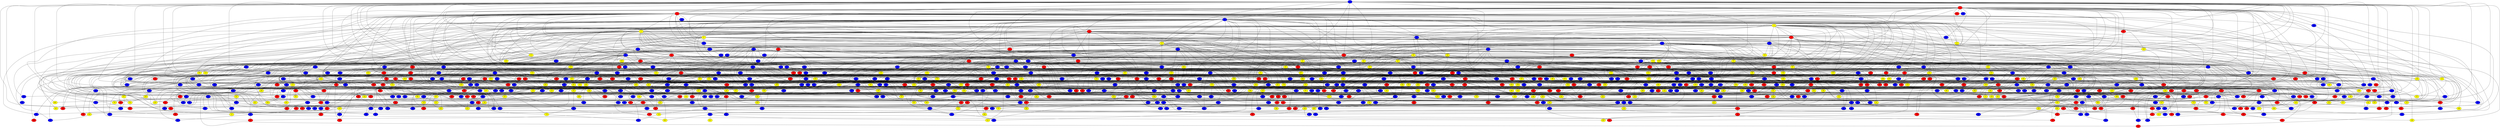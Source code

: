 graph {
0 [style = filled fillcolor = blue];
1 [style = filled fillcolor = red];
2 [style = filled fillcolor = red];
3 [style = filled fillcolor = blue];
4 [style = filled fillcolor = yellow];
5 [style = filled fillcolor = yellow];
6 [style = filled fillcolor = red];
7 [style = filled fillcolor = red];
8 [style = filled fillcolor = yellow];
9 [style = filled fillcolor = blue];
10 [style = filled fillcolor = red];
11 [style = filled fillcolor = blue];
12 [style = filled fillcolor = blue];
13 [style = filled fillcolor = blue];
14 [style = filled fillcolor = yellow];
15 [style = filled fillcolor = blue];
16 [style = filled fillcolor = red];
17 [style = filled fillcolor = blue];
18 [style = filled fillcolor = red];
19 [style = filled fillcolor = blue];
20 [style = filled fillcolor = blue];
21 [style = filled fillcolor = blue];
22 [style = filled fillcolor = blue];
23 [style = filled fillcolor = blue];
24 [style = filled fillcolor = yellow];
25 [style = filled fillcolor = red];
26 [style = filled fillcolor = yellow];
27 [style = filled fillcolor = blue];
28 [style = filled fillcolor = blue];
29 [style = filled fillcolor = blue];
30 [style = filled fillcolor = blue];
31 [style = filled fillcolor = blue];
32 [style = filled fillcolor = blue];
33 [style = filled fillcolor = yellow];
34 [style = filled fillcolor = yellow];
35 [style = filled fillcolor = blue];
36 [style = filled fillcolor = yellow];
37 [style = filled fillcolor = blue];
38 [style = filled fillcolor = red];
39 [style = filled fillcolor = blue];
40 [style = filled fillcolor = red];
41 [style = filled fillcolor = blue];
42 [style = filled fillcolor = red];
43 [style = filled fillcolor = yellow];
44 [style = filled fillcolor = blue];
45 [style = filled fillcolor = blue];
46 [style = filled fillcolor = yellow];
47 [style = filled fillcolor = red];
48 [style = filled fillcolor = yellow];
49 [style = filled fillcolor = yellow];
50 [style = filled fillcolor = blue];
51 [style = filled fillcolor = red];
52 [style = filled fillcolor = red];
53 [style = filled fillcolor = blue];
54 [style = filled fillcolor = red];
55 [style = filled fillcolor = blue];
56 [style = filled fillcolor = yellow];
57 [style = filled fillcolor = red];
58 [style = filled fillcolor = red];
59 [style = filled fillcolor = yellow];
60 [style = filled fillcolor = blue];
61 [style = filled fillcolor = blue];
62 [style = filled fillcolor = yellow];
63 [style = filled fillcolor = blue];
64 [style = filled fillcolor = red];
65 [style = filled fillcolor = red];
66 [style = filled fillcolor = yellow];
67 [style = filled fillcolor = blue];
68 [style = filled fillcolor = yellow];
69 [style = filled fillcolor = blue];
70 [style = filled fillcolor = red];
71 [style = filled fillcolor = blue];
72 [style = filled fillcolor = blue];
73 [style = filled fillcolor = yellow];
74 [style = filled fillcolor = yellow];
75 [style = filled fillcolor = yellow];
76 [style = filled fillcolor = blue];
77 [style = filled fillcolor = blue];
78 [style = filled fillcolor = red];
79 [style = filled fillcolor = blue];
80 [style = filled fillcolor = red];
81 [style = filled fillcolor = blue];
82 [style = filled fillcolor = red];
83 [style = filled fillcolor = yellow];
84 [style = filled fillcolor = yellow];
85 [style = filled fillcolor = blue];
86 [style = filled fillcolor = yellow];
87 [style = filled fillcolor = red];
88 [style = filled fillcolor = red];
89 [style = filled fillcolor = blue];
90 [style = filled fillcolor = yellow];
91 [style = filled fillcolor = blue];
92 [style = filled fillcolor = red];
93 [style = filled fillcolor = red];
94 [style = filled fillcolor = red];
95 [style = filled fillcolor = yellow];
96 [style = filled fillcolor = yellow];
97 [style = filled fillcolor = red];
98 [style = filled fillcolor = blue];
99 [style = filled fillcolor = red];
100 [style = filled fillcolor = yellow];
101 [style = filled fillcolor = yellow];
102 [style = filled fillcolor = red];
103 [style = filled fillcolor = yellow];
104 [style = filled fillcolor = red];
105 [style = filled fillcolor = red];
106 [style = filled fillcolor = blue];
107 [style = filled fillcolor = red];
108 [style = filled fillcolor = blue];
109 [style = filled fillcolor = blue];
110 [style = filled fillcolor = yellow];
111 [style = filled fillcolor = blue];
112 [style = filled fillcolor = blue];
113 [style = filled fillcolor = red];
114 [style = filled fillcolor = yellow];
115 [style = filled fillcolor = blue];
116 [style = filled fillcolor = yellow];
117 [style = filled fillcolor = blue];
118 [style = filled fillcolor = blue];
119 [style = filled fillcolor = red];
120 [style = filled fillcolor = blue];
121 [style = filled fillcolor = blue];
122 [style = filled fillcolor = blue];
123 [style = filled fillcolor = blue];
124 [style = filled fillcolor = blue];
125 [style = filled fillcolor = blue];
126 [style = filled fillcolor = blue];
127 [style = filled fillcolor = blue];
128 [style = filled fillcolor = blue];
129 [style = filled fillcolor = blue];
130 [style = filled fillcolor = red];
131 [style = filled fillcolor = red];
132 [style = filled fillcolor = blue];
133 [style = filled fillcolor = yellow];
134 [style = filled fillcolor = blue];
135 [style = filled fillcolor = red];
136 [style = filled fillcolor = yellow];
137 [style = filled fillcolor = yellow];
138 [style = filled fillcolor = red];
139 [style = filled fillcolor = blue];
140 [style = filled fillcolor = red];
141 [style = filled fillcolor = yellow];
142 [style = filled fillcolor = yellow];
143 [style = filled fillcolor = blue];
144 [style = filled fillcolor = blue];
145 [style = filled fillcolor = yellow];
146 [style = filled fillcolor = blue];
147 [style = filled fillcolor = yellow];
148 [style = filled fillcolor = blue];
149 [style = filled fillcolor = blue];
150 [style = filled fillcolor = blue];
151 [style = filled fillcolor = red];
152 [style = filled fillcolor = red];
153 [style = filled fillcolor = yellow];
154 [style = filled fillcolor = blue];
155 [style = filled fillcolor = yellow];
156 [style = filled fillcolor = red];
157 [style = filled fillcolor = red];
158 [style = filled fillcolor = red];
159 [style = filled fillcolor = yellow];
160 [style = filled fillcolor = yellow];
161 [style = filled fillcolor = red];
162 [style = filled fillcolor = blue];
163 [style = filled fillcolor = blue];
164 [style = filled fillcolor = red];
165 [style = filled fillcolor = yellow];
166 [style = filled fillcolor = blue];
167 [style = filled fillcolor = yellow];
168 [style = filled fillcolor = blue];
169 [style = filled fillcolor = blue];
170 [style = filled fillcolor = blue];
171 [style = filled fillcolor = blue];
172 [style = filled fillcolor = blue];
173 [style = filled fillcolor = blue];
174 [style = filled fillcolor = blue];
175 [style = filled fillcolor = red];
176 [style = filled fillcolor = yellow];
177 [style = filled fillcolor = yellow];
178 [style = filled fillcolor = red];
179 [style = filled fillcolor = red];
180 [style = filled fillcolor = yellow];
181 [style = filled fillcolor = blue];
182 [style = filled fillcolor = red];
183 [style = filled fillcolor = blue];
184 [style = filled fillcolor = blue];
185 [style = filled fillcolor = blue];
186 [style = filled fillcolor = red];
187 [style = filled fillcolor = blue];
188 [style = filled fillcolor = red];
189 [style = filled fillcolor = yellow];
190 [style = filled fillcolor = blue];
191 [style = filled fillcolor = red];
192 [style = filled fillcolor = blue];
193 [style = filled fillcolor = red];
194 [style = filled fillcolor = blue];
195 [style = filled fillcolor = red];
196 [style = filled fillcolor = blue];
197 [style = filled fillcolor = red];
198 [style = filled fillcolor = blue];
199 [style = filled fillcolor = yellow];
200 [style = filled fillcolor = red];
201 [style = filled fillcolor = blue];
202 [style = filled fillcolor = red];
203 [style = filled fillcolor = yellow];
204 [style = filled fillcolor = blue];
205 [style = filled fillcolor = yellow];
206 [style = filled fillcolor = blue];
207 [style = filled fillcolor = blue];
208 [style = filled fillcolor = blue];
209 [style = filled fillcolor = blue];
210 [style = filled fillcolor = yellow];
211 [style = filled fillcolor = blue];
212 [style = filled fillcolor = yellow];
213 [style = filled fillcolor = blue];
214 [style = filled fillcolor = yellow];
215 [style = filled fillcolor = blue];
216 [style = filled fillcolor = blue];
217 [style = filled fillcolor = blue];
218 [style = filled fillcolor = blue];
219 [style = filled fillcolor = blue];
220 [style = filled fillcolor = blue];
221 [style = filled fillcolor = yellow];
222 [style = filled fillcolor = yellow];
223 [style = filled fillcolor = blue];
224 [style = filled fillcolor = blue];
225 [style = filled fillcolor = yellow];
226 [style = filled fillcolor = blue];
227 [style = filled fillcolor = blue];
228 [style = filled fillcolor = yellow];
229 [style = filled fillcolor = blue];
230 [style = filled fillcolor = blue];
231 [style = filled fillcolor = blue];
232 [style = filled fillcolor = blue];
233 [style = filled fillcolor = red];
234 [style = filled fillcolor = blue];
235 [style = filled fillcolor = blue];
236 [style = filled fillcolor = yellow];
237 [style = filled fillcolor = yellow];
238 [style = filled fillcolor = red];
239 [style = filled fillcolor = blue];
240 [style = filled fillcolor = yellow];
241 [style = filled fillcolor = blue];
242 [style = filled fillcolor = blue];
243 [style = filled fillcolor = red];
244 [style = filled fillcolor = blue];
245 [style = filled fillcolor = yellow];
246 [style = filled fillcolor = blue];
247 [style = filled fillcolor = yellow];
248 [style = filled fillcolor = red];
249 [style = filled fillcolor = yellow];
250 [style = filled fillcolor = yellow];
251 [style = filled fillcolor = yellow];
252 [style = filled fillcolor = yellow];
253 [style = filled fillcolor = blue];
254 [style = filled fillcolor = blue];
255 [style = filled fillcolor = blue];
256 [style = filled fillcolor = yellow];
257 [style = filled fillcolor = yellow];
258 [style = filled fillcolor = blue];
259 [style = filled fillcolor = blue];
260 [style = filled fillcolor = yellow];
261 [style = filled fillcolor = red];
262 [style = filled fillcolor = blue];
263 [style = filled fillcolor = blue];
264 [style = filled fillcolor = blue];
265 [style = filled fillcolor = blue];
266 [style = filled fillcolor = yellow];
267 [style = filled fillcolor = yellow];
268 [style = filled fillcolor = blue];
269 [style = filled fillcolor = yellow];
270 [style = filled fillcolor = red];
271 [style = filled fillcolor = red];
272 [style = filled fillcolor = yellow];
273 [style = filled fillcolor = yellow];
274 [style = filled fillcolor = blue];
275 [style = filled fillcolor = red];
276 [style = filled fillcolor = yellow];
277 [style = filled fillcolor = blue];
278 [style = filled fillcolor = red];
279 [style = filled fillcolor = red];
280 [style = filled fillcolor = yellow];
281 [style = filled fillcolor = yellow];
282 [style = filled fillcolor = red];
283 [style = filled fillcolor = red];
284 [style = filled fillcolor = blue];
285 [style = filled fillcolor = yellow];
286 [style = filled fillcolor = blue];
287 [style = filled fillcolor = yellow];
288 [style = filled fillcolor = yellow];
289 [style = filled fillcolor = blue];
290 [style = filled fillcolor = blue];
291 [style = filled fillcolor = blue];
292 [style = filled fillcolor = blue];
293 [style = filled fillcolor = red];
294 [style = filled fillcolor = blue];
295 [style = filled fillcolor = red];
296 [style = filled fillcolor = blue];
297 [style = filled fillcolor = blue];
298 [style = filled fillcolor = red];
299 [style = filled fillcolor = blue];
300 [style = filled fillcolor = blue];
301 [style = filled fillcolor = yellow];
302 [style = filled fillcolor = blue];
303 [style = filled fillcolor = red];
304 [style = filled fillcolor = blue];
305 [style = filled fillcolor = yellow];
306 [style = filled fillcolor = blue];
307 [style = filled fillcolor = blue];
308 [style = filled fillcolor = blue];
309 [style = filled fillcolor = yellow];
310 [style = filled fillcolor = yellow];
311 [style = filled fillcolor = blue];
312 [style = filled fillcolor = yellow];
313 [style = filled fillcolor = blue];
314 [style = filled fillcolor = blue];
315 [style = filled fillcolor = red];
316 [style = filled fillcolor = blue];
317 [style = filled fillcolor = blue];
318 [style = filled fillcolor = blue];
319 [style = filled fillcolor = blue];
320 [style = filled fillcolor = blue];
321 [style = filled fillcolor = blue];
322 [style = filled fillcolor = red];
323 [style = filled fillcolor = yellow];
324 [style = filled fillcolor = blue];
325 [style = filled fillcolor = yellow];
326 [style = filled fillcolor = blue];
327 [style = filled fillcolor = red];
328 [style = filled fillcolor = red];
329 [style = filled fillcolor = blue];
330 [style = filled fillcolor = yellow];
331 [style = filled fillcolor = red];
332 [style = filled fillcolor = red];
333 [style = filled fillcolor = red];
334 [style = filled fillcolor = blue];
335 [style = filled fillcolor = blue];
336 [style = filled fillcolor = blue];
337 [style = filled fillcolor = red];
338 [style = filled fillcolor = blue];
339 [style = filled fillcolor = red];
340 [style = filled fillcolor = blue];
341 [style = filled fillcolor = blue];
342 [style = filled fillcolor = red];
343 [style = filled fillcolor = yellow];
344 [style = filled fillcolor = blue];
345 [style = filled fillcolor = yellow];
346 [style = filled fillcolor = yellow];
347 [style = filled fillcolor = blue];
348 [style = filled fillcolor = yellow];
349 [style = filled fillcolor = blue];
350 [style = filled fillcolor = blue];
351 [style = filled fillcolor = blue];
352 [style = filled fillcolor = red];
353 [style = filled fillcolor = blue];
354 [style = filled fillcolor = blue];
355 [style = filled fillcolor = blue];
356 [style = filled fillcolor = yellow];
357 [style = filled fillcolor = red];
358 [style = filled fillcolor = blue];
359 [style = filled fillcolor = yellow];
360 [style = filled fillcolor = blue];
361 [style = filled fillcolor = blue];
362 [style = filled fillcolor = red];
363 [style = filled fillcolor = yellow];
364 [style = filled fillcolor = red];
365 [style = filled fillcolor = yellow];
366 [style = filled fillcolor = blue];
367 [style = filled fillcolor = red];
368 [style = filled fillcolor = yellow];
369 [style = filled fillcolor = blue];
370 [style = filled fillcolor = yellow];
371 [style = filled fillcolor = red];
372 [style = filled fillcolor = red];
373 [style = filled fillcolor = blue];
374 [style = filled fillcolor = yellow];
375 [style = filled fillcolor = red];
376 [style = filled fillcolor = blue];
377 [style = filled fillcolor = yellow];
378 [style = filled fillcolor = red];
379 [style = filled fillcolor = blue];
380 [style = filled fillcolor = red];
381 [style = filled fillcolor = blue];
382 [style = filled fillcolor = yellow];
383 [style = filled fillcolor = red];
384 [style = filled fillcolor = red];
385 [style = filled fillcolor = yellow];
386 [style = filled fillcolor = blue];
387 [style = filled fillcolor = yellow];
388 [style = filled fillcolor = red];
389 [style = filled fillcolor = blue];
390 [style = filled fillcolor = blue];
391 [style = filled fillcolor = yellow];
392 [style = filled fillcolor = blue];
393 [style = filled fillcolor = red];
394 [style = filled fillcolor = yellow];
395 [style = filled fillcolor = blue];
396 [style = filled fillcolor = red];
397 [style = filled fillcolor = blue];
398 [style = filled fillcolor = blue];
399 [style = filled fillcolor = yellow];
400 [style = filled fillcolor = red];
401 [style = filled fillcolor = blue];
402 [style = filled fillcolor = blue];
403 [style = filled fillcolor = blue];
404 [style = filled fillcolor = blue];
405 [style = filled fillcolor = yellow];
406 [style = filled fillcolor = blue];
407 [style = filled fillcolor = yellow];
408 [style = filled fillcolor = blue];
409 [style = filled fillcolor = yellow];
410 [style = filled fillcolor = blue];
411 [style = filled fillcolor = blue];
412 [style = filled fillcolor = red];
413 [style = filled fillcolor = yellow];
414 [style = filled fillcolor = blue];
415 [style = filled fillcolor = red];
416 [style = filled fillcolor = yellow];
417 [style = filled fillcolor = red];
418 [style = filled fillcolor = red];
419 [style = filled fillcolor = yellow];
420 [style = filled fillcolor = red];
421 [style = filled fillcolor = blue];
422 [style = filled fillcolor = red];
423 [style = filled fillcolor = yellow];
424 [style = filled fillcolor = blue];
425 [style = filled fillcolor = red];
426 [style = filled fillcolor = red];
427 [style = filled fillcolor = red];
428 [style = filled fillcolor = yellow];
429 [style = filled fillcolor = yellow];
430 [style = filled fillcolor = red];
431 [style = filled fillcolor = blue];
432 [style = filled fillcolor = blue];
433 [style = filled fillcolor = blue];
434 [style = filled fillcolor = blue];
435 [style = filled fillcolor = yellow];
436 [style = filled fillcolor = red];
437 [style = filled fillcolor = yellow];
438 [style = filled fillcolor = yellow];
439 [style = filled fillcolor = blue];
440 [style = filled fillcolor = blue];
441 [style = filled fillcolor = red];
442 [style = filled fillcolor = red];
443 [style = filled fillcolor = blue];
444 [style = filled fillcolor = yellow];
445 [style = filled fillcolor = red];
446 [style = filled fillcolor = red];
447 [style = filled fillcolor = yellow];
448 [style = filled fillcolor = red];
449 [style = filled fillcolor = blue];
450 [style = filled fillcolor = blue];
451 [style = filled fillcolor = red];
452 [style = filled fillcolor = blue];
453 [style = filled fillcolor = yellow];
454 [style = filled fillcolor = blue];
455 [style = filled fillcolor = red];
456 [style = filled fillcolor = blue];
457 [style = filled fillcolor = yellow];
458 [style = filled fillcolor = red];
459 [style = filled fillcolor = blue];
460 [style = filled fillcolor = red];
461 [style = filled fillcolor = red];
462 [style = filled fillcolor = blue];
463 [style = filled fillcolor = yellow];
464 [style = filled fillcolor = blue];
465 [style = filled fillcolor = blue];
466 [style = filled fillcolor = red];
467 [style = filled fillcolor = blue];
468 [style = filled fillcolor = yellow];
469 [style = filled fillcolor = blue];
470 [style = filled fillcolor = blue];
471 [style = filled fillcolor = yellow];
472 [style = filled fillcolor = blue];
473 [style = filled fillcolor = blue];
474 [style = filled fillcolor = blue];
475 [style = filled fillcolor = blue];
476 [style = filled fillcolor = blue];
477 [style = filled fillcolor = yellow];
478 [style = filled fillcolor = yellow];
479 [style = filled fillcolor = blue];
480 [style = filled fillcolor = blue];
481 [style = filled fillcolor = blue];
482 [style = filled fillcolor = red];
483 [style = filled fillcolor = blue];
484 [style = filled fillcolor = blue];
485 [style = filled fillcolor = yellow];
486 [style = filled fillcolor = blue];
487 [style = filled fillcolor = blue];
488 [style = filled fillcolor = yellow];
489 [style = filled fillcolor = red];
490 [style = filled fillcolor = blue];
491 [style = filled fillcolor = yellow];
492 [style = filled fillcolor = red];
493 [style = filled fillcolor = blue];
494 [style = filled fillcolor = yellow];
495 [style = filled fillcolor = blue];
496 [style = filled fillcolor = blue];
497 [style = filled fillcolor = blue];
498 [style = filled fillcolor = red];
499 [style = filled fillcolor = blue];
500 [style = filled fillcolor = red];
501 [style = filled fillcolor = yellow];
502 [style = filled fillcolor = blue];
503 [style = filled fillcolor = blue];
504 [style = filled fillcolor = yellow];
505 [style = filled fillcolor = blue];
506 [style = filled fillcolor = red];
507 [style = filled fillcolor = yellow];
508 [style = filled fillcolor = yellow];
509 [style = filled fillcolor = yellow];
510 [style = filled fillcolor = yellow];
511 [style = filled fillcolor = yellow];
512 [style = filled fillcolor = blue];
513 [style = filled fillcolor = red];
514 [style = filled fillcolor = blue];
515 [style = filled fillcolor = yellow];
516 [style = filled fillcolor = red];
517 [style = filled fillcolor = blue];
518 [style = filled fillcolor = red];
519 [style = filled fillcolor = yellow];
520 [style = filled fillcolor = yellow];
521 [style = filled fillcolor = red];
522 [style = filled fillcolor = red];
523 [style = filled fillcolor = blue];
524 [style = filled fillcolor = red];
525 [style = filled fillcolor = yellow];
526 [style = filled fillcolor = yellow];
527 [style = filled fillcolor = red];
528 [style = filled fillcolor = yellow];
529 [style = filled fillcolor = yellow];
530 [style = filled fillcolor = red];
531 [style = filled fillcolor = red];
532 [style = filled fillcolor = red];
533 [style = filled fillcolor = blue];
534 [style = filled fillcolor = red];
535 [style = filled fillcolor = blue];
536 [style = filled fillcolor = blue];
537 [style = filled fillcolor = blue];
538 [style = filled fillcolor = blue];
539 [style = filled fillcolor = yellow];
540 [style = filled fillcolor = red];
541 [style = filled fillcolor = yellow];
542 [style = filled fillcolor = yellow];
543 [style = filled fillcolor = yellow];
544 [style = filled fillcolor = red];
545 [style = filled fillcolor = blue];
546 [style = filled fillcolor = yellow];
547 [style = filled fillcolor = red];
548 [style = filled fillcolor = blue];
549 [style = filled fillcolor = yellow];
550 [style = filled fillcolor = yellow];
551 [style = filled fillcolor = red];
552 [style = filled fillcolor = blue];
553 [style = filled fillcolor = yellow];
554 [style = filled fillcolor = red];
555 [style = filled fillcolor = red];
556 [style = filled fillcolor = blue];
557 [style = filled fillcolor = red];
558 [style = filled fillcolor = blue];
559 [style = filled fillcolor = blue];
560 [style = filled fillcolor = yellow];
561 [style = filled fillcolor = yellow];
562 [style = filled fillcolor = blue];
563 [style = filled fillcolor = red];
564 [style = filled fillcolor = red];
565 [style = filled fillcolor = blue];
566 [style = filled fillcolor = blue];
567 [style = filled fillcolor = yellow];
568 [style = filled fillcolor = blue];
569 [style = filled fillcolor = blue];
570 [style = filled fillcolor = blue];
571 [style = filled fillcolor = blue];
572 [style = filled fillcolor = blue];
573 [style = filled fillcolor = blue];
574 [style = filled fillcolor = red];
575 [style = filled fillcolor = blue];
576 [style = filled fillcolor = blue];
577 [style = filled fillcolor = blue];
578 [style = filled fillcolor = yellow];
579 [style = filled fillcolor = red];
580 [style = filled fillcolor = blue];
581 [style = filled fillcolor = blue];
582 [style = filled fillcolor = red];
583 [style = filled fillcolor = blue];
584 [style = filled fillcolor = red];
585 [style = filled fillcolor = blue];
586 [style = filled fillcolor = blue];
587 [style = filled fillcolor = yellow];
588 [style = filled fillcolor = yellow];
589 [style = filled fillcolor = red];
590 [style = filled fillcolor = red];
591 [style = filled fillcolor = red];
592 [style = filled fillcolor = blue];
593 [style = filled fillcolor = blue];
594 [style = filled fillcolor = red];
595 [style = filled fillcolor = yellow];
596 [style = filled fillcolor = red];
597 [style = filled fillcolor = red];
598 [style = filled fillcolor = yellow];
599 [style = filled fillcolor = yellow];
600 [style = filled fillcolor = yellow];
601 [style = filled fillcolor = yellow];
602 [style = filled fillcolor = blue];
603 [style = filled fillcolor = yellow];
604 [style = filled fillcolor = blue];
605 [style = filled fillcolor = yellow];
606 [style = filled fillcolor = blue];
607 [style = filled fillcolor = red];
608 [style = filled fillcolor = red];
609 [style = filled fillcolor = yellow];
610 [style = filled fillcolor = blue];
611 [style = filled fillcolor = yellow];
612 [style = filled fillcolor = yellow];
613 [style = filled fillcolor = blue];
614 [style = filled fillcolor = yellow];
615 [style = filled fillcolor = blue];
616 [style = filled fillcolor = blue];
617 [style = filled fillcolor = blue];
618 [style = filled fillcolor = blue];
619 [style = filled fillcolor = yellow];
620 [style = filled fillcolor = blue];
621 [style = filled fillcolor = red];
622 [style = filled fillcolor = red];
623 [style = filled fillcolor = blue];
624 [style = filled fillcolor = red];
625 [style = filled fillcolor = red];
626 [style = filled fillcolor = blue];
627 [style = filled fillcolor = yellow];
628 [style = filled fillcolor = yellow];
629 [style = filled fillcolor = blue];
630 [style = filled fillcolor = blue];
631 [style = filled fillcolor = blue];
632 [style = filled fillcolor = yellow];
633 [style = filled fillcolor = red];
634 [style = filled fillcolor = red];
635 [style = filled fillcolor = yellow];
636 [style = filled fillcolor = blue];
637 [style = filled fillcolor = blue];
638 [style = filled fillcolor = yellow];
639 [style = filled fillcolor = blue];
640 [style = filled fillcolor = yellow];
641 [style = filled fillcolor = red];
642 [style = filled fillcolor = blue];
643 [style = filled fillcolor = red];
644 [style = filled fillcolor = yellow];
645 [style = filled fillcolor = yellow];
646 [style = filled fillcolor = red];
647 [style = filled fillcolor = red];
648 [style = filled fillcolor = yellow];
649 [style = filled fillcolor = yellow];
650 [style = filled fillcolor = blue];
651 [style = filled fillcolor = red];
652 [style = filled fillcolor = red];
653 [style = filled fillcolor = blue];
654 [style = filled fillcolor = blue];
655 [style = filled fillcolor = blue];
656 [style = filled fillcolor = yellow];
657 [style = filled fillcolor = blue];
658 [style = filled fillcolor = blue];
659 [style = filled fillcolor = blue];
660 [style = filled fillcolor = blue];
661 [style = filled fillcolor = blue];
662 [style = filled fillcolor = blue];
663 [style = filled fillcolor = blue];
664 [style = filled fillcolor = yellow];
665 [style = filled fillcolor = blue];
666 [style = filled fillcolor = yellow];
667 [style = filled fillcolor = red];
668 [style = filled fillcolor = blue];
669 [style = filled fillcolor = blue];
670 [style = filled fillcolor = red];
671 [style = filled fillcolor = red];
672 [style = filled fillcolor = blue];
673 [style = filled fillcolor = red];
674 [style = filled fillcolor = red];
675 [style = filled fillcolor = blue];
676 [style = filled fillcolor = red];
677 [style = filled fillcolor = blue];
678 [style = filled fillcolor = blue];
679 [style = filled fillcolor = blue];
680 [style = filled fillcolor = red];
681 [style = filled fillcolor = yellow];
682 [style = filled fillcolor = red];
683 [style = filled fillcolor = blue];
684 [style = filled fillcolor = yellow];
685 [style = filled fillcolor = yellow];
686 [style = filled fillcolor = blue];
687 [style = filled fillcolor = blue];
688 [style = filled fillcolor = red];
689 [style = filled fillcolor = blue];
690 [style = filled fillcolor = blue];
691 [style = filled fillcolor = red];
692 [style = filled fillcolor = red];
693 [style = filled fillcolor = yellow];
694 [style = filled fillcolor = red];
695 [style = filled fillcolor = red];
696 [style = filled fillcolor = blue];
697 [style = filled fillcolor = blue];
698 [style = filled fillcolor = yellow];
699 [style = filled fillcolor = blue];
700 [style = filled fillcolor = blue];
701 [style = filled fillcolor = blue];
702 [style = filled fillcolor = blue];
703 [style = filled fillcolor = blue];
704 [style = filled fillcolor = yellow];
705 [style = filled fillcolor = yellow];
706 [style = filled fillcolor = red];
707 [style = filled fillcolor = blue];
708 [style = filled fillcolor = yellow];
709 [style = filled fillcolor = yellow];
710 [style = filled fillcolor = blue];
711 [style = filled fillcolor = yellow];
712 [style = filled fillcolor = blue];
713 [style = filled fillcolor = blue];
714 [style = filled fillcolor = yellow];
715 [style = filled fillcolor = red];
716 [style = filled fillcolor = blue];
717 [style = filled fillcolor = yellow];
718 [style = filled fillcolor = yellow];
719 [style = filled fillcolor = blue];
720 [style = filled fillcolor = blue];
721 [style = filled fillcolor = yellow];
722 [style = filled fillcolor = blue];
723 [style = filled fillcolor = blue];
724 [style = filled fillcolor = red];
725 [style = filled fillcolor = blue];
726 [style = filled fillcolor = yellow];
727 [style = filled fillcolor = blue];
728 [style = filled fillcolor = red];
729 [style = filled fillcolor = red];
730 [style = filled fillcolor = blue];
731 [style = filled fillcolor = yellow];
732 [style = filled fillcolor = red];
733 [style = filled fillcolor = red];
734 [style = filled fillcolor = yellow];
735 [style = filled fillcolor = red];
736 [style = filled fillcolor = blue];
737 [style = filled fillcolor = blue];
738 [style = filled fillcolor = red];
739 [style = filled fillcolor = yellow];
740 [style = filled fillcolor = blue];
741 [style = filled fillcolor = blue];
742 [style = filled fillcolor = red];
743 [style = filled fillcolor = blue];
744 [style = filled fillcolor = yellow];
745 [style = filled fillcolor = yellow];
746 [style = filled fillcolor = blue];
747 [style = filled fillcolor = red];
748 [style = filled fillcolor = red];
749 [style = filled fillcolor = red];
750 [style = filled fillcolor = blue];
751 [style = filled fillcolor = yellow];
752 [style = filled fillcolor = yellow];
753 [style = filled fillcolor = yellow];
754 [style = filled fillcolor = blue];
755 [style = filled fillcolor = blue];
756 [style = filled fillcolor = blue];
757 [style = filled fillcolor = yellow];
758 [style = filled fillcolor = red];
759 [style = filled fillcolor = yellow];
760 [style = filled fillcolor = blue];
761 [style = filled fillcolor = yellow];
762 [style = filled fillcolor = blue];
763 [style = filled fillcolor = red];
764 [style = filled fillcolor = blue];
765 [style = filled fillcolor = yellow];
766 [style = filled fillcolor = blue];
767 [style = filled fillcolor = blue];
768 [style = filled fillcolor = red];
769 [style = filled fillcolor = red];
770 [style = filled fillcolor = blue];
771 [style = filled fillcolor = blue];
772 [style = filled fillcolor = red];
773 [style = filled fillcolor = yellow];
774 [style = filled fillcolor = blue];
775 [style = filled fillcolor = blue];
776 [style = filled fillcolor = yellow];
777 [style = filled fillcolor = blue];
778 [style = filled fillcolor = red];
779 [style = filled fillcolor = yellow];
780 [style = filled fillcolor = red];
781 [style = filled fillcolor = blue];
782 [style = filled fillcolor = blue];
783 [style = filled fillcolor = blue];
784 [style = filled fillcolor = red];
785 [style = filled fillcolor = red];
786 [style = filled fillcolor = blue];
787 [style = filled fillcolor = blue];
788 [style = filled fillcolor = blue];
789 [style = filled fillcolor = blue];
790 [style = filled fillcolor = yellow];
791 [style = filled fillcolor = blue];
792 [style = filled fillcolor = blue];
793 [style = filled fillcolor = blue];
794 [style = filled fillcolor = yellow];
795 [style = filled fillcolor = red];
796 [style = filled fillcolor = yellow];
797 [style = filled fillcolor = yellow];
798 [style = filled fillcolor = blue];
799 [style = filled fillcolor = yellow];
800 [style = filled fillcolor = yellow];
801 [style = filled fillcolor = blue];
802 [style = filled fillcolor = blue];
803 [style = filled fillcolor = blue];
804 [style = filled fillcolor = yellow];
805 [style = filled fillcolor = blue];
806 [style = filled fillcolor = red];
807 [style = filled fillcolor = yellow];
808 [style = filled fillcolor = blue];
809 [style = filled fillcolor = red];
810 [style = filled fillcolor = red];
811 [style = filled fillcolor = red];
812 [style = filled fillcolor = blue];
813 [style = filled fillcolor = blue];
814 [style = filled fillcolor = red];
815 [style = filled fillcolor = blue];
816 [style = filled fillcolor = blue];
817 [style = filled fillcolor = blue];
818 [style = filled fillcolor = blue];
819 [style = filled fillcolor = blue];
820 [style = filled fillcolor = blue];
821 [style = filled fillcolor = blue];
822 [style = filled fillcolor = red];
823 [style = filled fillcolor = yellow];
824 [style = filled fillcolor = yellow];
825 [style = filled fillcolor = yellow];
826 [style = filled fillcolor = blue];
827 [style = filled fillcolor = blue];
828 [style = filled fillcolor = red];
829 [style = filled fillcolor = yellow];
830 [style = filled fillcolor = red];
831 [style = filled fillcolor = blue];
832 [style = filled fillcolor = blue];
833 [style = filled fillcolor = blue];
834 [style = filled fillcolor = blue];
835 [style = filled fillcolor = blue];
836 [style = filled fillcolor = yellow];
837 [style = filled fillcolor = blue];
838 [style = filled fillcolor = yellow];
839 [style = filled fillcolor = yellow];
840 [style = filled fillcolor = blue];
841 [style = filled fillcolor = blue];
842 [style = filled fillcolor = yellow];
843 [style = filled fillcolor = red];
844 [style = filled fillcolor = blue];
845 [style = filled fillcolor = red];
846 [style = filled fillcolor = yellow];
847 [style = filled fillcolor = blue];
848 [style = filled fillcolor = red];
849 [style = filled fillcolor = blue];
850 [style = filled fillcolor = yellow];
851 [style = filled fillcolor = red];
852 [style = filled fillcolor = red];
853 [style = filled fillcolor = red];
854 [style = filled fillcolor = red];
855 [style = filled fillcolor = blue];
856 [style = filled fillcolor = blue];
0 -- 10;
0 -- 14;
0 -- 24;
0 -- 26;
0 -- 35;
0 -- 46;
0 -- 64;
0 -- 66;
0 -- 69;
0 -- 85;
0 -- 90;
0 -- 93;
0 -- 106;
0 -- 131;
0 -- 150;
0 -- 155;
0 -- 174;
0 -- 182;
0 -- 187;
0 -- 189;
0 -- 193;
0 -- 194;
0 -- 226;
0 -- 244;
0 -- 359;
0 -- 361;
0 -- 390;
0 -- 449;
0 -- 537;
0 -- 8;
0 -- 3;
0 -- 2;
0 -- 1;
0 -- 582;
0 -- 597;
0 -- 603;
0 -- 626;
0 -- 630;
0 -- 637;
0 -- 695;
0 -- 760;
0 -- 798;
0 -- 841;
0 -- 849;
1 -- 2;
1 -- 3;
1 -- 4;
1 -- 5;
1 -- 7;
1 -- 9;
1 -- 12;
1 -- 14;
1 -- 18;
1 -- 29;
1 -- 41;
1 -- 57;
1 -- 63;
1 -- 78;
1 -- 107;
1 -- 113;
1 -- 126;
1 -- 164;
1 -- 222;
1 -- 228;
1 -- 239;
1 -- 240;
1 -- 284;
1 -- 333;
1 -- 341;
1 -- 344;
1 -- 365;
1 -- 393;
1 -- 400;
1 -- 415;
1 -- 427;
1 -- 472;
1 -- 544;
1 -- 580;
1 -- 604;
1 -- 618;
1 -- 647;
1 -- 671;
1 -- 702;
1 -- 707;
1 -- 776;
1 -- 804;
1 -- 848;
2 -- 3;
2 -- 4;
2 -- 5;
2 -- 6;
2 -- 8;
2 -- 12;
2 -- 16;
2 -- 26;
2 -- 27;
2 -- 31;
2 -- 34;
2 -- 37;
2 -- 42;
2 -- 51;
2 -- 58;
2 -- 67;
2 -- 84;
2 -- 89;
2 -- 96;
2 -- 100;
2 -- 103;
2 -- 111;
2 -- 114;
2 -- 117;
2 -- 137;
2 -- 154;
2 -- 162;
2 -- 169;
2 -- 187;
2 -- 203;
2 -- 209;
2 -- 229;
2 -- 257;
2 -- 277;
2 -- 283;
2 -- 285;
2 -- 323;
2 -- 331;
2 -- 348;
2 -- 349;
2 -- 369;
2 -- 387;
2 -- 388;
2 -- 414;
2 -- 432;
2 -- 447;
2 -- 479;
2 -- 505;
2 -- 558;
2 -- 708;
2 -- 738;
2 -- 744;
2 -- 750;
2 -- 799;
2 -- 850;
3 -- 4;
3 -- 5;
3 -- 13;
3 -- 19;
3 -- 20;
3 -- 21;
3 -- 40;
3 -- 43;
3 -- 44;
3 -- 50;
3 -- 57;
3 -- 63;
3 -- 71;
3 -- 77;
3 -- 78;
3 -- 88;
3 -- 92;
3 -- 102;
3 -- 108;
3 -- 119;
3 -- 121;
3 -- 128;
3 -- 137;
3 -- 152;
3 -- 162;
3 -- 165;
3 -- 180;
3 -- 207;
3 -- 210;
3 -- 214;
3 -- 220;
3 -- 221;
3 -- 242;
3 -- 243;
3 -- 246;
3 -- 247;
3 -- 258;
3 -- 272;
3 -- 273;
3 -- 320;
3 -- 333;
3 -- 379;
3 -- 390;
3 -- 399;
3 -- 418;
3 -- 440;
3 -- 456;
3 -- 474;
3 -- 478;
3 -- 480;
3 -- 484;
3 -- 513;
3 -- 522;
3 -- 533;
3 -- 540;
3 -- 609;
3 -- 648;
3 -- 682;
3 -- 705;
3 -- 722;
3 -- 765;
3 -- 782;
3 -- 820;
3 -- 824;
3 -- 846;
4 -- 6;
4 -- 7;
4 -- 10;
4 -- 17;
4 -- 22;
4 -- 48;
4 -- 69;
4 -- 71;
4 -- 102;
4 -- 109;
4 -- 119;
4 -- 135;
4 -- 146;
4 -- 205;
4 -- 211;
4 -- 212;
4 -- 218;
4 -- 247;
4 -- 278;
4 -- 289;
4 -- 291;
4 -- 332;
4 -- 340;
4 -- 345;
4 -- 424;
4 -- 427;
4 -- 438;
4 -- 445;
4 -- 451;
4 -- 501;
4 -- 541;
4 -- 584;
4 -- 673;
4 -- 703;
4 -- 718;
4 -- 797;
4 -- 802;
5 -- 8;
5 -- 11;
5 -- 17;
5 -- 18;
5 -- 23;
5 -- 28;
5 -- 32;
5 -- 36;
5 -- 43;
5 -- 71;
5 -- 86;
5 -- 99;
5 -- 117;
5 -- 137;
5 -- 143;
5 -- 151;
5 -- 161;
5 -- 195;
5 -- 203;
5 -- 239;
5 -- 261;
5 -- 354;
5 -- 384;
5 -- 401;
5 -- 404;
5 -- 405;
5 -- 439;
5 -- 469;
5 -- 515;
5 -- 544;
5 -- 730;
5 -- 761;
5 -- 776;
6 -- 7;
6 -- 9;
6 -- 21;
6 -- 35;
6 -- 39;
6 -- 44;
6 -- 52;
6 -- 73;
6 -- 99;
6 -- 101;
6 -- 128;
6 -- 133;
6 -- 196;
6 -- 224;
6 -- 249;
6 -- 269;
6 -- 273;
6 -- 307;
6 -- 331;
6 -- 361;
6 -- 451;
6 -- 491;
6 -- 660;
6 -- 664;
6 -- 723;
6 -- 768;
7 -- 10;
7 -- 11;
7 -- 13;
7 -- 28;
7 -- 41;
7 -- 140;
7 -- 171;
7 -- 198;
7 -- 223;
7 -- 359;
7 -- 385;
7 -- 459;
7 -- 535;
7 -- 539;
7 -- 576;
7 -- 692;
7 -- 697;
7 -- 731;
8 -- 12;
8 -- 23;
8 -- 59;
8 -- 62;
8 -- 76;
8 -- 88;
8 -- 89;
8 -- 135;
8 -- 158;
8 -- 177;
8 -- 184;
8 -- 292;
8 -- 293;
8 -- 377;
8 -- 443;
8 -- 513;
8 -- 587;
8 -- 599;
8 -- 623;
8 -- 770;
9 -- 11;
9 -- 34;
9 -- 49;
9 -- 107;
9 -- 122;
9 -- 133;
9 -- 136;
9 -- 165;
9 -- 197;
9 -- 224;
9 -- 236;
9 -- 324;
9 -- 330;
9 -- 788;
10 -- 22;
10 -- 48;
10 -- 104;
10 -- 192;
10 -- 221;
10 -- 342;
10 -- 405;
10 -- 635;
11 -- 15;
11 -- 20;
11 -- 25;
11 -- 33;
11 -- 46;
11 -- 47;
11 -- 56;
11 -- 76;
11 -- 91;
11 -- 97;
11 -- 103;
11 -- 143;
11 -- 151;
11 -- 155;
11 -- 159;
11 -- 160;
11 -- 168;
11 -- 184;
11 -- 186;
11 -- 216;
11 -- 279;
11 -- 313;
11 -- 316;
11 -- 377;
11 -- 517;
11 -- 561;
11 -- 573;
11 -- 710;
11 -- 716;
11 -- 724;
11 -- 736;
11 -- 794;
11 -- 831;
11 -- 853;
12 -- 15;
12 -- 77;
12 -- 80;
12 -- 213;
12 -- 231;
12 -- 254;
13 -- 27;
13 -- 38;
13 -- 153;
13 -- 362;
13 -- 372;
13 -- 519;
13 -- 625;
13 -- 680;
13 -- 842;
14 -- 18;
14 -- 20;
14 -- 21;
14 -- 28;
14 -- 33;
14 -- 58;
14 -- 79;
14 -- 141;
14 -- 181;
14 -- 195;
14 -- 249;
14 -- 323;
14 -- 442;
14 -- 521;
14 -- 638;
14 -- 739;
14 -- 746;
15 -- 16;
15 -- 70;
15 -- 486;
15 -- 499;
15 -- 575;
16 -- 22;
16 -- 27;
16 -- 83;
16 -- 118;
16 -- 134;
16 -- 363;
16 -- 590;
16 -- 603;
17 -- 19;
17 -- 36;
17 -- 51;
17 -- 56;
17 -- 73;
17 -- 83;
17 -- 140;
17 -- 253;
17 -- 284;
17 -- 495;
17 -- 566;
17 -- 628;
17 -- 665;
17 -- 716;
17 -- 777;
18 -- 25;
18 -- 32;
18 -- 61;
18 -- 125;
18 -- 149;
18 -- 190;
18 -- 315;
18 -- 365;
18 -- 417;
18 -- 656;
18 -- 658;
18 -- 838;
19 -- 25;
19 -- 36;
19 -- 45;
19 -- 47;
19 -- 49;
19 -- 53;
19 -- 55;
19 -- 87;
19 -- 139;
19 -- 151;
19 -- 168;
19 -- 180;
19 -- 359;
19 -- 403;
19 -- 442;
19 -- 508;
19 -- 548;
19 -- 564;
19 -- 628;
19 -- 647;
20 -- 24;
20 -- 26;
20 -- 29;
20 -- 37;
20 -- 96;
20 -- 110;
20 -- 263;
20 -- 370;
20 -- 428;
20 -- 474;
20 -- 512;
20 -- 529;
20 -- 783;
21 -- 40;
21 -- 42;
21 -- 76;
21 -- 81;
21 -- 86;
21 -- 100;
21 -- 130;
21 -- 305;
21 -- 383;
21 -- 407;
21 -- 423;
21 -- 503;
21 -- 542;
21 -- 564;
22 -- 35;
22 -- 54;
22 -- 59;
22 -- 60;
22 -- 87;
22 -- 95;
22 -- 115;
22 -- 148;
22 -- 163;
22 -- 193;
22 -- 255;
22 -- 269;
22 -- 372;
22 -- 383;
22 -- 453;
22 -- 515;
22 -- 519;
22 -- 816;
23 -- 38;
23 -- 40;
23 -- 65;
23 -- 75;
23 -- 77;
23 -- 93;
23 -- 94;
23 -- 113;
23 -- 124;
23 -- 134;
23 -- 138;
23 -- 166;
23 -- 242;
23 -- 316;
23 -- 334;
23 -- 348;
23 -- 380;
23 -- 381;
23 -- 447;
23 -- 519;
23 -- 607;
23 -- 822;
23 -- 825;
23 -- 851;
24 -- 32;
24 -- 55;
24 -- 74;
24 -- 99;
24 -- 108;
24 -- 115;
24 -- 204;
24 -- 326;
24 -- 350;
24 -- 358;
24 -- 408;
24 -- 422;
24 -- 423;
24 -- 530;
24 -- 625;
24 -- 657;
25 -- 45;
25 -- 244;
25 -- 594;
26 -- 72;
26 -- 407;
26 -- 571;
26 -- 843;
27 -- 38;
27 -- 58;
27 -- 64;
27 -- 259;
27 -- 328;
27 -- 352;
27 -- 565;
27 -- 653;
27 -- 713;
27 -- 784;
27 -- 810;
28 -- 29;
28 -- 30;
28 -- 44;
28 -- 50;
28 -- 56;
28 -- 61;
28 -- 182;
28 -- 225;
28 -- 309;
28 -- 350;
28 -- 433;
28 -- 441;
28 -- 471;
28 -- 643;
28 -- 757;
28 -- 815;
29 -- 30;
29 -- 45;
29 -- 54;
29 -- 149;
29 -- 463;
30 -- 486;
30 -- 560;
31 -- 63;
31 -- 181;
31 -- 183;
31 -- 351;
31 -- 504;
31 -- 710;
31 -- 715;
32 -- 197;
32 -- 401;
32 -- 413;
32 -- 829;
33 -- 62;
33 -- 82;
33 -- 98;
33 -- 139;
33 -- 170;
33 -- 183;
33 -- 198;
33 -- 292;
33 -- 589;
33 -- 616;
34 -- 46;
34 -- 49;
34 -- 122;
34 -- 175;
34 -- 192;
34 -- 219;
34 -- 253;
34 -- 396;
34 -- 408;
34 -- 410;
34 -- 424;
34 -- 568;
34 -- 609;
34 -- 677;
35 -- 65;
35 -- 102;
35 -- 240;
35 -- 462;
35 -- 577;
36 -- 39;
36 -- 75;
36 -- 204;
36 -- 357;
36 -- 472;
36 -- 491;
36 -- 724;
36 -- 774;
36 -- 807;
37 -- 122;
37 -- 279;
37 -- 287;
37 -- 325;
37 -- 454;
38 -- 175;
38 -- 287;
38 -- 634;
38 -- 643;
38 -- 674;
39 -- 80;
39 -- 163;
39 -- 272;
39 -- 332;
39 -- 479;
39 -- 524;
39 -- 544;
39 -- 738;
39 -- 769;
39 -- 801;
40 -- 41;
40 -- 79;
40 -- 148;
40 -- 170;
40 -- 355;
40 -- 563;
40 -- 732;
41 -- 91;
41 -- 167;
41 -- 211;
41 -- 422;
41 -- 562;
41 -- 585;
41 -- 641;
41 -- 707;
42 -- 244;
42 -- 252;
42 -- 302;
42 -- 402;
42 -- 412;
42 -- 436;
42 -- 528;
42 -- 572;
42 -- 668;
42 -- 853;
43 -- 426;
43 -- 529;
43 -- 585;
44 -- 62;
44 -- 133;
44 -- 148;
44 -- 214;
44 -- 248;
44 -- 290;
44 -- 336;
44 -- 505;
45 -- 54;
45 -- 61;
45 -- 66;
45 -- 74;
45 -- 84;
45 -- 138;
45 -- 140;
45 -- 160;
45 -- 183;
45 -- 218;
45 -- 235;
45 -- 304;
45 -- 320;
45 -- 435;
45 -- 462;
45 -- 526;
45 -- 556;
45 -- 624;
45 -- 793;
45 -- 836;
45 -- 856;
46 -- 72;
46 -- 79;
46 -- 127;
46 -- 176;
46 -- 178;
46 -- 233;
46 -- 274;
46 -- 549;
46 -- 558;
46 -- 721;
46 -- 795;
47 -- 92;
47 -- 98;
47 -- 110;
47 -- 154;
47 -- 420;
47 -- 794;
48 -- 66;
48 -- 83;
48 -- 93;
48 -- 95;
48 -- 96;
48 -- 105;
48 -- 232;
48 -- 264;
48 -- 309;
48 -- 363;
48 -- 399;
48 -- 409;
48 -- 786;
49 -- 53;
49 -- 105;
49 -- 120;
49 -- 144;
49 -- 161;
49 -- 169;
49 -- 262;
49 -- 461;
49 -- 680;
49 -- 683;
49 -- 704;
49 -- 832;
50 -- 280;
50 -- 570;
50 -- 651;
51 -- 60;
51 -- 116;
51 -- 124;
51 -- 126;
51 -- 197;
51 -- 242;
51 -- 306;
51 -- 313;
51 -- 383;
51 -- 491;
51 -- 537;
51 -- 722;
51 -- 806;
52 -- 294;
52 -- 319;
52 -- 591;
52 -- 691;
52 -- 834;
53 -- 113;
53 -- 314;
53 -- 343;
54 -- 55;
54 -- 57;
54 -- 91;
54 -- 97;
54 -- 169;
54 -- 204;
54 -- 213;
54 -- 237;
54 -- 290;
54 -- 344;
54 -- 524;
54 -- 553;
54 -- 805;
55 -- 68;
55 -- 90;
55 -- 126;
55 -- 163;
55 -- 249;
55 -- 269;
55 -- 288;
55 -- 299;
55 -- 387;
55 -- 485;
55 -- 500;
55 -- 520;
55 -- 659;
56 -- 120;
57 -- 64;
57 -- 185;
57 -- 373;
57 -- 397;
57 -- 556;
57 -- 688;
57 -- 854;
58 -- 147;
58 -- 152;
58 -- 224;
58 -- 332;
58 -- 446;
58 -- 658;
58 -- 661;
58 -- 735;
58 -- 764;
58 -- 814;
59 -- 74;
59 -- 209;
59 -- 291;
59 -- 326;
59 -- 341;
59 -- 481;
59 -- 494;
59 -- 495;
59 -- 617;
59 -- 655;
60 -- 75;
60 -- 139;
60 -- 218;
60 -- 310;
60 -- 319;
60 -- 388;
60 -- 496;
60 -- 525;
60 -- 617;
61 -- 68;
61 -- 81;
61 -- 173;
61 -- 223;
61 -- 232;
61 -- 277;
61 -- 346;
61 -- 366;
62 -- 69;
62 -- 80;
62 -- 146;
62 -- 198;
62 -- 296;
62 -- 324;
62 -- 357;
63 -- 97;
63 -- 252;
63 -- 268;
63 -- 527;
63 -- 708;
63 -- 752;
64 -- 70;
64 -- 72;
64 -- 189;
64 -- 255;
64 -- 461;
64 -- 619;
64 -- 674;
64 -- 679;
65 -- 89;
65 -- 107;
65 -- 130;
65 -- 150;
65 -- 194;
65 -- 262;
65 -- 283;
65 -- 367;
65 -- 379;
65 -- 410;
65 -- 545;
65 -- 611;
65 -- 723;
65 -- 754;
66 -- 289;
66 -- 302;
66 -- 311;
66 -- 387;
66 -- 434;
66 -- 440;
66 -- 460;
66 -- 532;
66 -- 588;
66 -- 593;
67 -- 109;
67 -- 121;
67 -- 145;
67 -- 179;
67 -- 241;
67 -- 675;
67 -- 749;
68 -- 141;
68 -- 297;
68 -- 484;
68 -- 605;
69 -- 112;
69 -- 156;
69 -- 430;
69 -- 589;
70 -- 81;
70 -- 168;
70 -- 758;
70 -- 822;
71 -- 110;
71 -- 271;
71 -- 689;
71 -- 832;
71 -- 845;
72 -- 124;
72 -- 248;
72 -- 267;
72 -- 288;
72 -- 317;
72 -- 507;
72 -- 604;
72 -- 647;
72 -- 775;
72 -- 802;
72 -- 832;
72 -- 855;
73 -- 203;
73 -- 282;
73 -- 378;
73 -- 534;
73 -- 586;
73 -- 639;
73 -- 655;
73 -- 753;
74 -- 98;
74 -- 157;
74 -- 205;
74 -- 315;
74 -- 328;
74 -- 342;
74 -- 470;
74 -- 509;
74 -- 603;
74 -- 856;
75 -- 101;
75 -- 108;
75 -- 233;
75 -- 270;
75 -- 280;
75 -- 295;
75 -- 341;
75 -- 396;
75 -- 446;
75 -- 469;
75 -- 786;
76 -- 82;
76 -- 157;
76 -- 200;
76 -- 206;
76 -- 293;
76 -- 370;
76 -- 391;
76 -- 394;
76 -- 596;
76 -- 635;
76 -- 686;
77 -- 109;
77 -- 116;
77 -- 437;
77 -- 487;
77 -- 495;
77 -- 531;
78 -- 82;
78 -- 85;
78 -- 106;
78 -- 119;
78 -- 129;
78 -- 150;
78 -- 177;
78 -- 321;
78 -- 337;
78 -- 473;
78 -- 550;
78 -- 646;
79 -- 86;
79 -- 92;
79 -- 172;
79 -- 216;
79 -- 358;
79 -- 582;
79 -- 652;
80 -- 115;
80 -- 227;
80 -- 294;
80 -- 575;
80 -- 583;
81 -- 94;
81 -- 120;
81 -- 201;
81 -- 210;
81 -- 263;
81 -- 381;
81 -- 411;
81 -- 457;
81 -- 596;
81 -- 731;
81 -- 754;
82 -- 174;
82 -- 397;
82 -- 728;
82 -- 760;
83 -- 247;
83 -- 617;
84 -- 131;
84 -- 245;
84 -- 261;
84 -- 419;
84 -- 740;
86 -- 90;
86 -- 123;
86 -- 138;
86 -- 155;
86 -- 157;
86 -- 228;
86 -- 258;
86 -- 260;
86 -- 297;
86 -- 337;
86 -- 480;
86 -- 504;
86 -- 683;
86 -- 701;
86 -- 798;
86 -- 805;
87 -- 171;
88 -- 189;
88 -- 572;
88 -- 710;
88 -- 736;
88 -- 759;
89 -- 166;
89 -- 220;
89 -- 428;
89 -- 468;
89 -- 541;
89 -- 581;
89 -- 735;
89 -- 737;
90 -- 145;
90 -- 154;
91 -- 101;
91 -- 106;
91 -- 236;
91 -- 294;
91 -- 315;
91 -- 328;
91 -- 425;
91 -- 433;
91 -- 763;
91 -- 778;
92 -- 230;
93 -- 175;
93 -- 206;
93 -- 238;
93 -- 274;
93 -- 374;
93 -- 672;
93 -- 748;
93 -- 752;
93 -- 782;
93 -- 802;
94 -- 406;
94 -- 472;
94 -- 552;
94 -- 743;
95 -- 116;
95 -- 123;
95 -- 127;
95 -- 145;
95 -- 190;
95 -- 221;
95 -- 339;
95 -- 364;
95 -- 393;
95 -- 464;
95 -- 510;
95 -- 754;
96 -- 257;
96 -- 325;
96 -- 417;
96 -- 459;
96 -- 612;
96 -- 688;
97 -- 152;
97 -- 322;
97 -- 376;
98 -- 128;
98 -- 191;
98 -- 241;
98 -- 298;
98 -- 391;
98 -- 513;
98 -- 543;
98 -- 657;
98 -- 835;
99 -- 100;
99 -- 129;
99 -- 286;
99 -- 327;
99 -- 508;
99 -- 546;
100 -- 111;
100 -- 141;
100 -- 182;
100 -- 233;
100 -- 262;
100 -- 395;
100 -- 479;
100 -- 497;
100 -- 578;
100 -- 677;
100 -- 699;
100 -- 781;
101 -- 562;
101 -- 600;
101 -- 779;
101 -- 854;
102 -- 196;
102 -- 303;
102 -- 590;
102 -- 605;
102 -- 851;
103 -- 144;
103 -- 258;
104 -- 347;
104 -- 370;
104 -- 598;
105 -- 112;
105 -- 295;
105 -- 373;
105 -- 412;
105 -- 437;
105 -- 530;
105 -- 602;
106 -- 118;
106 -- 272;
106 -- 284;
106 -- 382;
106 -- 389;
106 -- 391;
106 -- 459;
106 -- 579;
106 -- 600;
106 -- 674;
106 -- 691;
106 -- 843;
107 -- 132;
107 -- 534;
107 -- 839;
108 -- 130;
108 -- 136;
108 -- 146;
108 -- 228;
108 -- 291;
108 -- 298;
108 -- 348;
108 -- 368;
108 -- 588;
108 -- 787;
108 -- 790;
109 -- 147;
109 -- 153;
109 -- 194;
109 -- 215;
109 -- 382;
109 -- 788;
110 -- 188;
110 -- 237;
110 -- 346;
110 -- 787;
110 -- 838;
111 -- 118;
111 -- 179;
111 -- 253;
111 -- 339;
112 -- 125;
112 -- 149;
112 -- 266;
112 -- 321;
112 -- 432;
112 -- 640;
112 -- 689;
112 -- 792;
112 -- 818;
112 -- 824;
113 -- 123;
113 -- 136;
113 -- 299;
113 -- 434;
113 -- 679;
114 -- 142;
114 -- 295;
114 -- 303;
114 -- 329;
115 -- 669;
115 -- 690;
115 -- 828;
116 -- 548;
117 -- 142;
117 -- 211;
117 -- 300;
117 -- 302;
117 -- 535;
117 -- 536;
117 -- 756;
118 -- 171;
118 -- 180;
118 -- 229;
118 -- 250;
118 -- 374;
118 -- 425;
118 -- 619;
118 -- 695;
118 -- 774;
118 -- 818;
119 -- 317;
119 -- 746;
120 -- 276;
120 -- 725;
121 -- 135;
121 -- 161;
121 -- 192;
121 -- 238;
121 -- 369;
122 -- 237;
122 -- 664;
123 -- 441;
123 -- 581;
123 -- 684;
124 -- 308;
124 -- 470;
125 -- 132;
125 -- 209;
125 -- 394;
126 -- 167;
126 -- 280;
126 -- 290;
126 -- 366;
126 -- 418;
126 -- 425;
126 -- 500;
126 -- 509;
126 -- 601;
126 -- 644;
126 -- 844;
127 -- 300;
127 -- 518;
127 -- 554;
127 -- 850;
128 -- 131;
128 -- 144;
128 -- 333;
128 -- 343;
128 -- 570;
128 -- 642;
128 -- 773;
128 -- 792;
128 -- 828;
129 -- 159;
129 -- 166;
129 -- 638;
130 -- 431;
130 -- 612;
130 -- 619;
130 -- 629;
130 -- 742;
130 -- 771;
130 -- 813;
131 -- 178;
131 -- 490;
131 -- 665;
131 -- 763;
132 -- 147;
132 -- 156;
132 -- 181;
132 -- 250;
132 -- 484;
132 -- 677;
133 -- 176;
133 -- 205;
133 -- 235;
133 -- 386;
133 -- 463;
133 -- 493;
133 -- 672;
134 -- 156;
134 -- 536;
135 -- 493;
135 -- 615;
136 -- 368;
136 -- 371;
136 -- 478;
136 -- 692;
136 -- 814;
137 -- 395;
137 -- 421;
137 -- 551;
138 -- 304;
138 -- 508;
138 -- 576;
138 -- 628;
139 -- 176;
139 -- 213;
139 -- 215;
139 -- 231;
139 -- 256;
139 -- 259;
139 -- 285;
139 -- 644;
139 -- 762;
140 -- 212;
140 -- 217;
140 -- 225;
140 -- 683;
140 -- 758;
141 -- 173;
141 -- 207;
142 -- 265;
142 -- 375;
142 -- 396;
142 -- 411;
142 -- 440;
142 -- 515;
142 -- 553;
142 -- 594;
142 -- 643;
142 -- 821;
143 -- 273;
143 -- 340;
143 -- 444;
143 -- 455;
143 -- 807;
143 -- 836;
144 -- 158;
144 -- 222;
144 -- 487;
144 -- 646;
145 -- 159;
145 -- 167;
145 -- 234;
145 -- 275;
145 -- 620;
146 -- 158;
146 -- 217;
146 -- 286;
146 -- 362;
146 -- 855;
147 -- 345;
147 -- 375;
147 -- 437;
148 -- 636;
148 -- 668;
149 -- 502;
150 -- 170;
150 -- 231;
150 -- 256;
151 -- 265;
151 -- 477;
151 -- 741;
151 -- 769;
151 -- 785;
152 -- 405;
152 -- 534;
152 -- 645;
152 -- 651;
152 -- 655;
152 -- 790;
153 -- 217;
153 -- 312;
153 -- 347;
153 -- 827;
154 -- 487;
154 -- 501;
154 -- 522;
155 -- 412;
155 -- 413;
155 -- 449;
155 -- 697;
155 -- 764;
156 -- 184;
156 -- 300;
156 -- 320;
156 -- 350;
156 -- 361;
156 -- 443;
156 -- 708;
156 -- 826;
157 -- 165;
157 -- 225;
157 -- 312;
157 -- 401;
157 -- 688;
157 -- 815;
158 -- 200;
158 -- 525;
158 -- 553;
159 -- 338;
159 -- 414;
159 -- 485;
160 -- 372;
160 -- 420;
160 -- 543;
160 -- 690;
160 -- 813;
161 -- 208;
161 -- 214;
161 -- 226;
161 -- 751;
162 -- 164;
162 -- 246;
162 -- 254;
162 -- 358;
162 -- 503;
162 -- 528;
162 -- 532;
162 -- 559;
162 -- 624;
162 -- 635;
162 -- 737;
163 -- 314;
164 -- 670;
165 -- 174;
165 -- 267;
165 -- 524;
166 -- 314;
167 -- 177;
167 -- 426;
167 -- 434;
168 -- 226;
168 -- 527;
168 -- 615;
168 -- 716;
169 -- 172;
169 -- 190;
169 -- 201;
169 -- 223;
169 -- 229;
169 -- 268;
169 -- 389;
169 -- 402;
169 -- 419;
169 -- 551;
169 -- 653;
169 -- 695;
169 -- 785;
169 -- 833;
169 -- 846;
170 -- 324;
170 -- 420;
171 -- 200;
172 -- 318;
172 -- 366;
172 -- 560;
173 -- 458;
173 -- 791;
174 -- 581;
175 -- 243;
175 -- 282;
175 -- 308;
175 -- 317;
175 -- 576;
175 -- 830;
176 -- 232;
176 -- 355;
177 -- 416;
177 -- 490;
177 -- 742;
178 -- 185;
178 -- 251;
178 -- 281;
178 -- 456;
178 -- 461;
178 -- 579;
179 -- 632;
180 -- 186;
180 -- 711;
181 -- 282;
181 -- 501;
181 -- 675;
182 -- 207;
182 -- 349;
182 -- 503;
182 -- 709;
183 -- 274;
183 -- 489;
183 -- 492;
183 -- 636;
183 -- 807;
184 -- 296;
184 -- 608;
186 -- 257;
186 -- 259;
186 -- 498;
187 -- 199;
187 -- 202;
187 -- 264;
187 -- 265;
187 -- 308;
187 -- 330;
187 -- 354;
187 -- 462;
187 -- 538;
187 -- 583;
187 -- 614;
188 -- 270;
188 -- 329;
188 -- 430;
188 -- 514;
188 -- 545;
188 -- 729;
189 -- 260;
189 -- 297;
189 -- 394;
189 -- 421;
189 -- 502;
189 -- 584;
190 -- 191;
190 -- 230;
190 -- 352;
190 -- 424;
190 -- 473;
190 -- 592;
191 -- 227;
191 -- 248;
192 -- 374;
192 -- 526;
192 -- 739;
193 -- 202;
193 -- 509;
193 -- 552;
193 -- 567;
193 -- 756;
194 -- 199;
194 -- 310;
196 -- 250;
196 -- 307;
196 -- 318;
196 -- 319;
196 -- 538;
196 -- 793;
197 -- 376;
197 -- 703;
198 -- 499;
199 -- 816;
200 -- 238;
200 -- 334;
200 -- 346;
200 -- 416;
200 -- 470;
200 -- 767;
200 -- 787;
201 -- 208;
201 -- 254;
201 -- 299;
201 -- 421;
201 -- 441;
202 -- 392;
202 -- 618;
202 -- 679;
203 -- 335;
203 -- 485;
204 -- 325;
204 -- 331;
204 -- 354;
204 -- 403;
204 -- 408;
204 -- 468;
204 -- 540;
204 -- 659;
204 -- 749;
204 -- 771;
204 -- 778;
205 -- 271;
205 -- 407;
206 -- 208;
206 -- 234;
206 -- 597;
207 -- 306;
207 -- 793;
207 -- 810;
208 -- 219;
208 -- 356;
208 -- 486;
208 -- 809;
209 -- 631;
209 -- 680;
209 -- 799;
210 -- 482;
210 -- 574;
211 -- 496;
211 -- 562;
212 -- 305;
213 -- 227;
213 -- 234;
215 -- 467;
215 -- 468;
216 -- 230;
216 -- 398;
216 -- 431;
217 -- 266;
217 -- 507;
217 -- 595;
218 -- 219;
218 -- 310;
218 -- 502;
219 -- 720;
219 -- 747;
221 -- 278;
221 -- 279;
221 -- 685;
221 -- 715;
223 -- 286;
223 -- 388;
223 -- 482;
223 -- 563;
225 -- 569;
226 -- 511;
226 -- 610;
226 -- 726;
227 -- 318;
227 -- 490;
227 -- 492;
227 -- 721;
228 -- 276;
228 -- 353;
228 -- 380;
230 -- 313;
230 -- 837;
234 -- 311;
234 -- 539;
234 -- 753;
234 -- 845;
235 -- 283;
235 -- 564;
237 -- 309;
237 -- 644;
237 -- 673;
237 -- 685;
240 -- 409;
240 -- 489;
240 -- 744;
241 -- 709;
241 -- 753;
242 -- 307;
242 -- 351;
242 -- 431;
242 -- 464;
242 -- 620;
242 -- 714;
242 -- 767;
243 -- 301;
243 -- 610;
244 -- 376;
244 -- 438;
245 -- 344;
245 -- 496;
245 -- 837;
247 -- 777;
247 -- 797;
248 -- 352;
248 -- 356;
248 -- 602;
248 -- 670;
248 -- 765;
248 -- 786;
248 -- 831;
249 -- 706;
250 -- 271;
250 -- 327;
250 -- 542;
250 -- 638;
250 -- 700;
251 -- 670;
252 -- 330;
252 -- 506;
253 -- 365;
253 -- 698;
254 -- 255;
254 -- 367;
254 -- 691;
254 -- 731;
255 -- 410;
255 -- 474;
255 -- 789;
256 -- 436;
256 -- 444;
256 -- 812;
257 -- 335;
257 -- 483;
257 -- 523;
258 -- 298;
259 -- 263;
259 -- 357;
259 -- 442;
259 -- 448;
259 -- 591;
259 -- 639;
260 -- 444;
260 -- 555;
261 -- 676;
262 -- 632;
262 -- 818;
262 -- 842;
263 -- 360;
263 -- 406;
263 -- 759;
264 -- 650;
265 -- 454;
265 -- 565;
265 -- 574;
265 -- 597;
265 -- 615;
266 -- 276;
266 -- 329;
266 -- 377;
266 -- 458;
266 -- 665;
267 -- 275;
267 -- 373;
267 -- 547;
267 -- 574;
267 -- 595;
267 -- 621;
267 -- 634;
267 -- 700;
269 -- 512;
269 -- 642;
270 -- 844;
271 -- 663;
272 -- 360;
272 -- 400;
272 -- 403;
272 -- 443;
272 -- 476;
272 -- 768;
273 -- 429;
273 -- 654;
274 -- 275;
274 -- 593;
274 -- 835;
275 -- 303;
275 -- 355;
275 -- 419;
276 -- 448;
277 -- 481;
277 -- 840;
278 -- 326;
278 -- 378;
278 -- 451;
278 -- 554;
278 -- 599;
278 -- 803;
279 -- 510;
280 -- 389;
281 -- 516;
282 -- 414;
284 -- 724;
285 -- 289;
286 -- 306;
286 -- 343;
286 -- 616;
287 -- 395;
287 -- 667;
288 -- 381;
289 -- 327;
289 -- 379;
289 -- 384;
289 -- 540;
289 -- 622;
290 -- 400;
290 -- 498;
290 -- 839;
291 -- 399;
291 -- 423;
293 -- 463;
294 -- 398;
294 -- 606;
294 -- 607;
294 -- 654;
294 -- 658;
295 -- 504;
297 -- 506;
297 -- 585;
297 -- 722;
297 -- 747;
298 -- 817;
299 -- 766;
303 -- 587;
303 -- 781;
304 -- 520;
306 -- 384;
306 -- 446;
306 -- 452;
307 -- 435;
308 -- 316;
308 -- 567;
308 -- 795;
309 -- 734;
310 -- 548;
311 -- 633;
311 -- 701;
312 -- 386;
312 -- 517;
312 -- 678;
312 -- 804;
313 -- 521;
313 -- 712;
314 -- 422;
314 -- 699;
314 -- 780;
314 -- 851;
315 -- 364;
316 -- 338;
316 -- 409;
316 -- 578;
316 -- 602;
316 -- 759;
317 -- 347;
317 -- 404;
317 -- 531;
317 -- 590;
317 -- 767;
320 -- 345;
321 -- 322;
321 -- 566;
323 -- 483;
323 -- 678;
323 -- 847;
324 -- 382;
324 -- 436;
325 -- 715;
326 -- 460;
326 -- 521;
326 -- 799;
327 -- 543;
328 -- 546;
329 -- 613;
329 -- 771;
330 -- 511;
330 -- 532;
330 -- 549;
330 -- 751;
331 -- 775;
332 -- 415;
332 -- 701;
335 -- 776;
336 -- 339;
336 -- 416;
337 -- 592;
339 -- 385;
339 -- 583;
339 -- 783;
341 -- 367;
341 -- 604;
342 -- 686;
342 -- 847;
344 -- 836;
345 -- 371;
345 -- 397;
345 -- 404;
345 -- 613;
345 -- 780;
345 -- 833;
347 -- 445;
347 -- 848;
348 -- 608;
350 -- 565;
350 -- 772;
351 -- 393;
351 -- 402;
351 -- 613;
352 -- 718;
353 -- 594;
355 -- 467;
355 -- 600;
356 -- 563;
356 -- 641;
359 -- 445;
359 -- 538;
359 -- 629;
359 -- 800;
360 -- 525;
360 -- 823;
360 -- 842;
361 -- 561;
362 -- 526;
362 -- 589;
362 -- 678;
363 -- 801;
368 -- 551;
369 -- 390;
369 -- 535;
369 -- 725;
370 -- 687;
371 -- 498;
371 -- 527;
371 -- 725;
372 -- 471;
372 -- 768;
373 -- 809;
376 -- 475;
376 -- 676;
377 -- 717;
378 -- 476;
378 -- 571;
380 -- 575;
381 -- 648;
381 -- 762;
382 -- 447;
382 -- 528;
382 -- 717;
383 -- 432;
384 -- 413;
384 -- 450;
384 -- 455;
384 -- 732;
384 -- 783;
385 -- 744;
386 -- 649;
387 -- 488;
390 -- 457;
390 -- 652;
390 -- 819;
392 -- 788;
392 -- 805;
392 -- 852;
393 -- 555;
394 -- 711;
395 -- 469;
395 -- 726;
395 -- 810;
396 -- 840;
397 -- 782;
398 -- 514;
398 -- 815;
399 -- 449;
399 -- 466;
399 -- 569;
399 -- 637;
399 -- 652;
400 -- 662;
401 -- 417;
401 -- 630;
401 -- 811;
402 -- 755;
403 -- 455;
403 -- 546;
403 -- 779;
404 -- 612;
404 -- 830;
405 -- 453;
405 -- 748;
406 -- 641;
407 -- 706;
408 -- 453;
408 -- 523;
408 -- 812;
409 -- 573;
410 -- 835;
411 -- 494;
411 -- 705;
414 -- 796;
416 -- 476;
416 -- 672;
416 -- 687;
416 -- 735;
417 -- 741;
417 -- 746;
418 -- 556;
418 -- 582;
418 -- 646;
419 -- 466;
421 -- 438;
422 -- 591;
422 -- 772;
423 -- 448;
423 -- 696;
424 -- 577;
424 -- 675;
425 -- 516;
425 -- 654;
427 -- 464;
428 -- 467;
428 -- 471;
430 -- 483;
430 -- 711;
432 -- 460;
433 -- 493;
433 -- 512;
433 -- 561;
433 -- 808;
434 -- 850;
435 -- 454;
437 -- 632;
437 -- 639;
438 -- 694;
439 -- 687;
439 -- 720;
439 -- 756;
440 -- 595;
440 -- 737;
442 -- 584;
442 -- 785;
442 -- 789;
444 -- 610;
445 -- 465;
446 -- 841;
447 -- 661;
448 -- 547;
449 -- 800;
449 -- 809;
451 -- 559;
451 -- 588;
453 -- 560;
455 -- 762;
456 -- 518;
457 -- 522;
457 -- 549;
457 -- 829;
458 -- 557;
458 -- 730;
459 -- 856;
460 -- 714;
461 -- 773;
464 -- 820;
472 -- 523;
472 -- 764;
473 -- 625;
474 -- 569;
475 -- 570;
475 -- 804;
477 -- 606;
477 -- 661;
478 -- 592;
478 -- 784;
478 -- 791;
479 -- 481;
479 -- 633;
480 -- 696;
481 -- 541;
482 -- 547;
482 -- 848;
485 -- 827;
487 -- 571;
489 -- 662;
489 -- 694;
490 -- 796;
491 -- 634;
491 -- 830;
492 -- 733;
492 -- 760;
493 -- 738;
494 -- 552;
495 -- 618;
496 -- 626;
501 -- 660;
501 -- 770;
502 -- 693;
503 -- 765;
506 -- 720;
508 -- 734;
508 -- 740;
509 -- 651;
510 -- 586;
512 -- 529;
516 -- 666;
517 -- 533;
517 -- 626;
519 -- 693;
521 -- 627;
522 -- 630;
523 -- 719;
524 -- 844;
527 -- 636;
532 -- 593;
532 -- 728;
533 -- 623;
537 -- 550;
538 -- 704;
539 -- 686;
539 -- 742;
540 -- 769;
542 -- 656;
544 -- 545;
546 -- 633;
547 -- 599;
547 -- 662;
548 -- 751;
552 -- 607;
553 -- 667;
556 -- 631;
556 -- 821;
557 -- 649;
559 -- 719;
559 -- 791;
560 -- 608;
560 -- 696;
560 -- 733;
561 -- 568;
566 -- 690;
567 -- 773;
570 -- 606;
570 -- 659;
570 -- 728;
571 -- 598;
572 -- 616;
575 -- 784;
576 -- 727;
577 -- 755;
578 -- 669;
579 -- 813;
580 -- 803;
582 -- 727;
582 -- 824;
583 -- 601;
583 -- 631;
583 -- 666;
584 -- 622;
588 -- 656;
588 -- 745;
591 -- 820;
594 -- 699;
604 -- 811;
605 -- 798;
610 -- 757;
611 -- 761;
611 -- 841;
615 -- 819;
616 -- 637;
616 -- 819;
617 -- 777;
617 -- 852;
618 -- 697;
624 -- 667;
625 -- 629;
628 -- 684;
629 -- 745;
637 -- 801;
638 -- 800;
643 -- 774;
649 -- 723;
660 -- 668;
660 -- 840;
661 -- 703;
662 -- 828;
664 -- 729;
668 -- 757;
675 -- 854;
676 -- 740;
677 -- 692;
680 -- 682;
681 -- 694;
687 -- 758;
689 -- 743;
693 -- 761;
694 -- 733;
700 -- 707;
700 -- 709;
708 -- 855;
709 -- 829;
717 -- 719;
717 -- 849;
726 -- 748;
727 -- 849;
731 -- 778;
744 -- 792;
746 -- 847;
759 -- 808;
760 -- 811;
760 -- 843;
761 -- 822;
762 -- 834;
762 -- 839;
762 -- 845;
769 -- 814;
775 -- 838;
776 -- 808;
782 -- 806;
788 -- 852;
}
